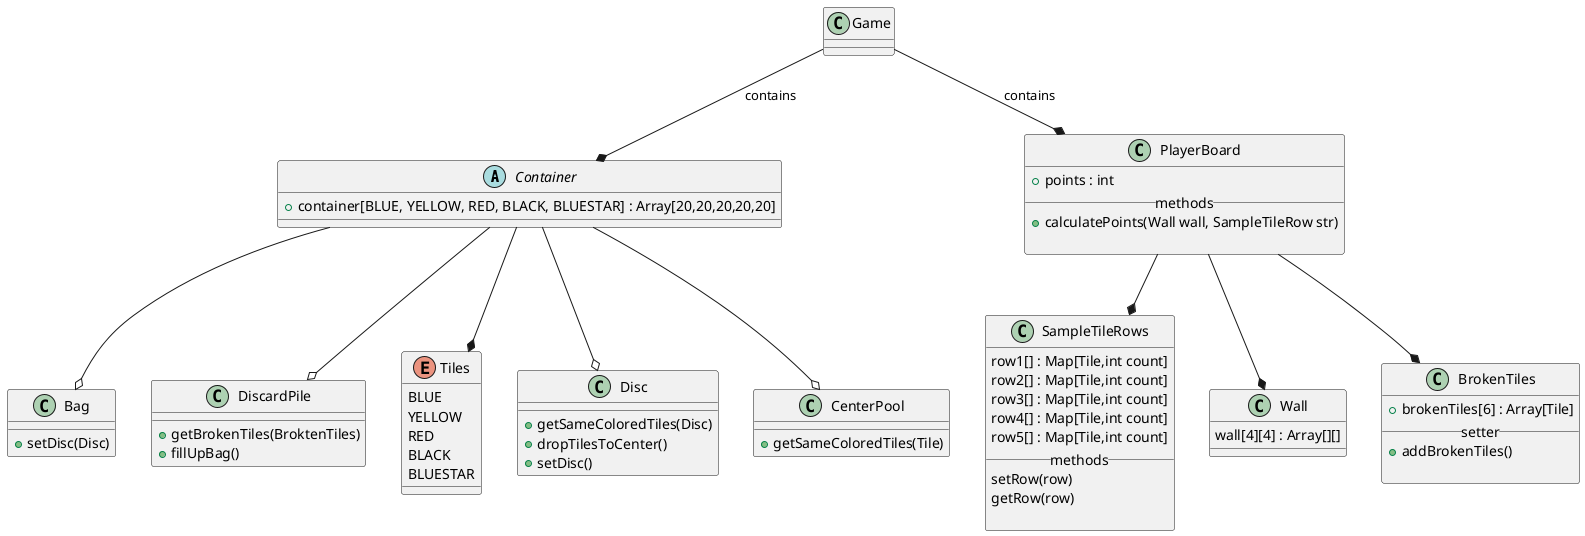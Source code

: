 @startuml Azul classes
abstract class Container{
    + container[BLUE, YELLOW, RED, BLACK, BLUESTAR] : Array[20,20,20,20,20]
    

}

Container --o Bag
class Bag{
    + setDisc(Disc)

}

Container --o DiscardPile
class DiscardPile{
    + getBrokenTiles(BroktenTiles)
    + fillUpBag()
}

Container --*Tiles
enum Tiles{
    BLUE
    YELLOW
    RED
    BLACK
    BLUESTAR
}

Container --o Disc
class Disc{
    + getSameColoredTiles(Disc)
    + dropTilesToCenter()
    + setDisc()
}

Container --o CenterPool
class CenterPool{
    + getSameColoredTiles(Tile)
}

class PlayerBoard{
    + points : int
    __methods__
    + calculatePoints(Wall wall, SampleTileRow str)

}

PlayerBoard --* SampleTileRows
class SampleTileRows{
    row1[] : Map[Tile,int count]
    row2[] : Map[Tile,int count]
    row3[] : Map[Tile,int count]
    row4[] : Map[Tile,int count]
    row5[] : Map[Tile,int count]
    __methods__
    setRow(row)
    getRow(row)

}

PlayerBoard --* Wall
class Wall{
    wall[4][4] : Array[][]
}

PlayerBoard --* BrokenTiles
class BrokenTiles{
    + brokenTiles[6] : Array[Tile]
    __setter__
    + addBrokenTiles()

}

Game --* Container : contains
Game --* PlayerBoard : contains
class Game {

}
@enduml